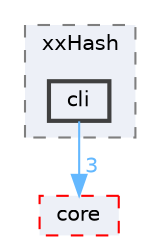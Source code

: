 digraph "runtime/xxHash/cli"
{
 // LATEX_PDF_SIZE
  bgcolor="transparent";
  edge [fontname=Helvetica,fontsize=10,labelfontname=Helvetica,labelfontsize=10];
  node [fontname=Helvetica,fontsize=10,shape=box,height=0.2,width=0.4];
  compound=true
  subgraph clusterdir_843c3b0b2832283878bd005a5b7b0a32 {
    graph [ bgcolor="#edf0f7", pencolor="grey50", label="xxHash", fontname=Helvetica,fontsize=10 style="filled,dashed", URL="dir_843c3b0b2832283878bd005a5b7b0a32.html",tooltip=""]
  dir_1dd0b8ee4a0a0044b1a08a1fa0f2836b [label="cli", fillcolor="#edf0f7", color="grey25", style="filled,bold", URL="dir_1dd0b8ee4a0a0044b1a08a1fa0f2836b.html",tooltip=""];
  }
  dir_0b94c9ea5f3d98712a457061cc05ff83 [label="core", fillcolor="#edf0f7", color="red", style="filled,dashed", URL="dir_0b94c9ea5f3d98712a457061cc05ff83.html",tooltip=""];
  dir_1dd0b8ee4a0a0044b1a08a1fa0f2836b->dir_0b94c9ea5f3d98712a457061cc05ff83 [headlabel="3", labeldistance=1.5 headhref="dir_000016_000023.html" href="dir_000016_000023.html" color="steelblue1" fontcolor="steelblue1"];
}
